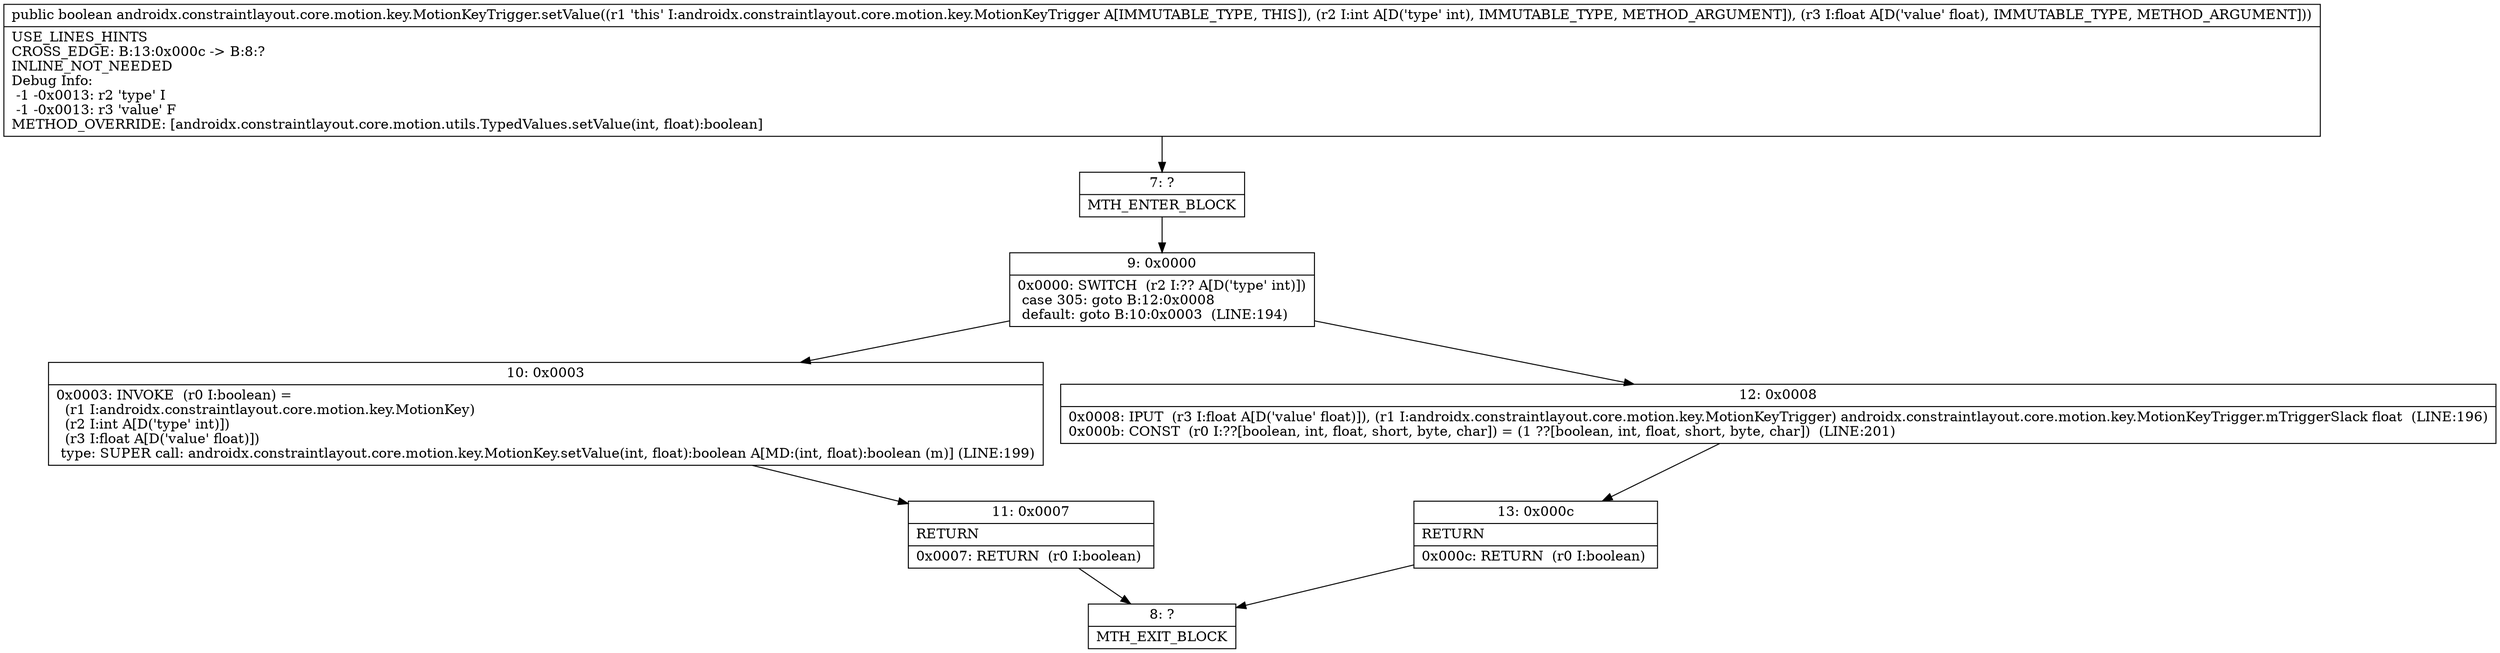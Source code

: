 digraph "CFG forandroidx.constraintlayout.core.motion.key.MotionKeyTrigger.setValue(IF)Z" {
Node_7 [shape=record,label="{7\:\ ?|MTH_ENTER_BLOCK\l}"];
Node_9 [shape=record,label="{9\:\ 0x0000|0x0000: SWITCH  (r2 I:?? A[D('type' int)])\l case 305: goto B:12:0x0008\l default: goto B:10:0x0003  (LINE:194)\l}"];
Node_10 [shape=record,label="{10\:\ 0x0003|0x0003: INVOKE  (r0 I:boolean) = \l  (r1 I:androidx.constraintlayout.core.motion.key.MotionKey)\l  (r2 I:int A[D('type' int)])\l  (r3 I:float A[D('value' float)])\l type: SUPER call: androidx.constraintlayout.core.motion.key.MotionKey.setValue(int, float):boolean A[MD:(int, float):boolean (m)] (LINE:199)\l}"];
Node_11 [shape=record,label="{11\:\ 0x0007|RETURN\l|0x0007: RETURN  (r0 I:boolean) \l}"];
Node_8 [shape=record,label="{8\:\ ?|MTH_EXIT_BLOCK\l}"];
Node_12 [shape=record,label="{12\:\ 0x0008|0x0008: IPUT  (r3 I:float A[D('value' float)]), (r1 I:androidx.constraintlayout.core.motion.key.MotionKeyTrigger) androidx.constraintlayout.core.motion.key.MotionKeyTrigger.mTriggerSlack float  (LINE:196)\l0x000b: CONST  (r0 I:??[boolean, int, float, short, byte, char]) = (1 ??[boolean, int, float, short, byte, char])  (LINE:201)\l}"];
Node_13 [shape=record,label="{13\:\ 0x000c|RETURN\l|0x000c: RETURN  (r0 I:boolean) \l}"];
MethodNode[shape=record,label="{public boolean androidx.constraintlayout.core.motion.key.MotionKeyTrigger.setValue((r1 'this' I:androidx.constraintlayout.core.motion.key.MotionKeyTrigger A[IMMUTABLE_TYPE, THIS]), (r2 I:int A[D('type' int), IMMUTABLE_TYPE, METHOD_ARGUMENT]), (r3 I:float A[D('value' float), IMMUTABLE_TYPE, METHOD_ARGUMENT]))  | USE_LINES_HINTS\lCROSS_EDGE: B:13:0x000c \-\> B:8:?\lINLINE_NOT_NEEDED\lDebug Info:\l  \-1 \-0x0013: r2 'type' I\l  \-1 \-0x0013: r3 'value' F\lMETHOD_OVERRIDE: [androidx.constraintlayout.core.motion.utils.TypedValues.setValue(int, float):boolean]\l}"];
MethodNode -> Node_7;Node_7 -> Node_9;
Node_9 -> Node_10;
Node_9 -> Node_12;
Node_10 -> Node_11;
Node_11 -> Node_8;
Node_12 -> Node_13;
Node_13 -> Node_8;
}

